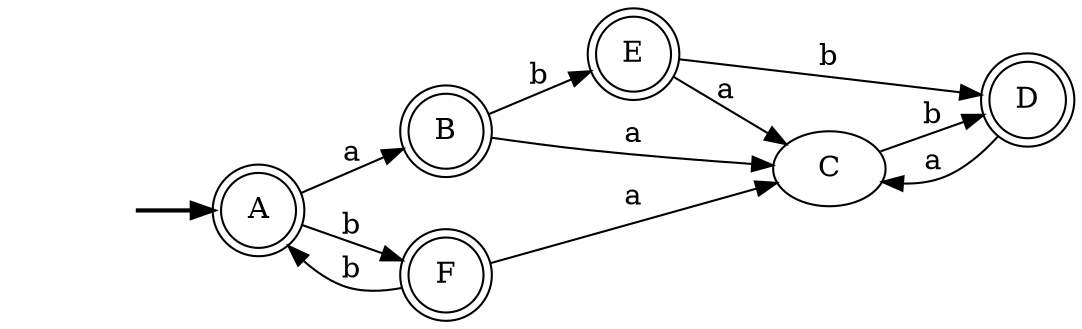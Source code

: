 digraph {
	fake [style=invisible]
	B [shape=doublecircle]
	A [root=true shape=doublecircle]
	F [shape=doublecircle]
	C
	D [shape=doublecircle]
	E [shape=doublecircle]
	fake -> A [style=bold]
	A -> F [label=b]
	A -> B [label=a]
	D -> C [label=a]
	E -> D [label=b]
	F -> A [label=b]
	B -> E [label=b]
	F -> C [label=a]
	B -> C [label=a]
	C -> D [label=b]
	E -> C [label=a]
	rankdir=LR
}
